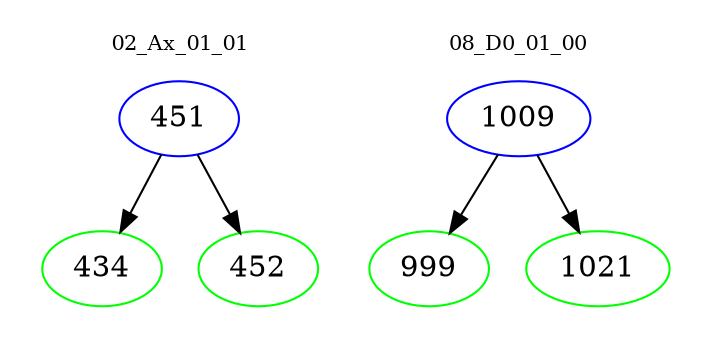 digraph{
subgraph cluster_0 {
color = white
label = "02_Ax_01_01";
fontsize=10;
T0_451 [label="451", color="blue"]
T0_451 -> T0_434 [color="black"]
T0_434 [label="434", color="green"]
T0_451 -> T0_452 [color="black"]
T0_452 [label="452", color="green"]
}
subgraph cluster_1 {
color = white
label = "08_D0_01_00";
fontsize=10;
T1_1009 [label="1009", color="blue"]
T1_1009 -> T1_999 [color="black"]
T1_999 [label="999", color="green"]
T1_1009 -> T1_1021 [color="black"]
T1_1021 [label="1021", color="green"]
}
}
